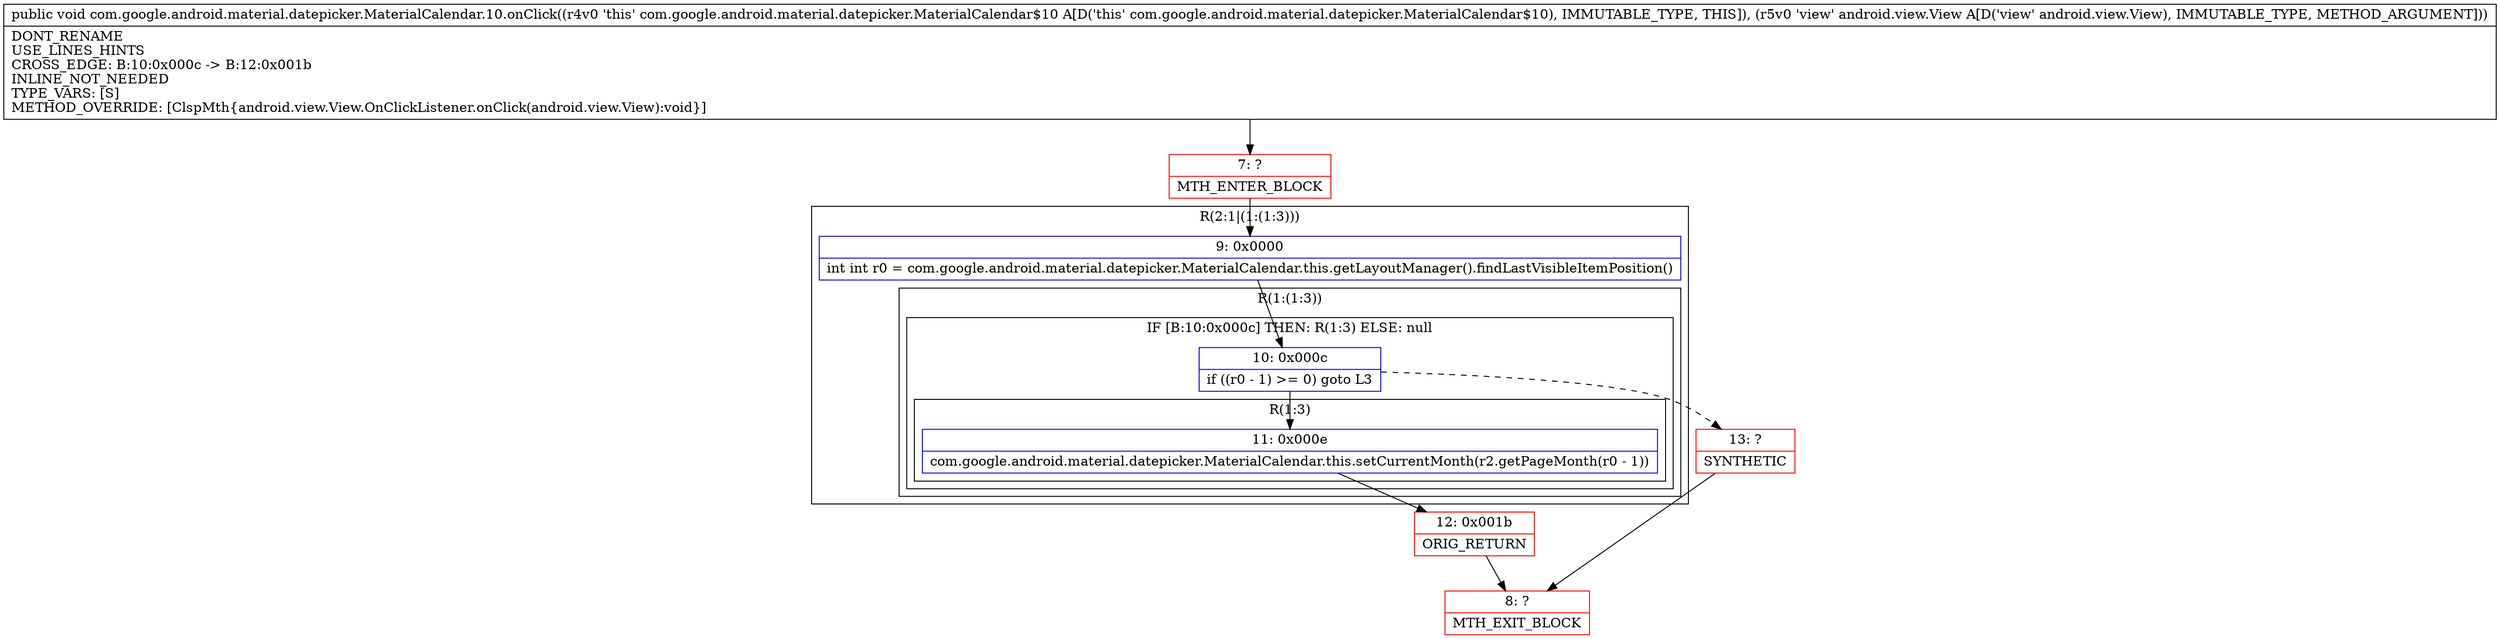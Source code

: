 digraph "CFG forcom.google.android.material.datepicker.MaterialCalendar.10.onClick(Landroid\/view\/View;)V" {
subgraph cluster_Region_13109784 {
label = "R(2:1|(1:(1:3)))";
node [shape=record,color=blue];
Node_9 [shape=record,label="{9\:\ 0x0000|int int r0 = com.google.android.material.datepicker.MaterialCalendar.this.getLayoutManager().findLastVisibleItemPosition()\l}"];
subgraph cluster_Region_68127594 {
label = "R(1:(1:3))";
node [shape=record,color=blue];
subgraph cluster_IfRegion_980995871 {
label = "IF [B:10:0x000c] THEN: R(1:3) ELSE: null";
node [shape=record,color=blue];
Node_10 [shape=record,label="{10\:\ 0x000c|if ((r0 \- 1) \>= 0) goto L3\l}"];
subgraph cluster_Region_1066106252 {
label = "R(1:3)";
node [shape=record,color=blue];
Node_11 [shape=record,label="{11\:\ 0x000e|com.google.android.material.datepicker.MaterialCalendar.this.setCurrentMonth(r2.getPageMonth(r0 \- 1))\l}"];
}
}
}
}
Node_7 [shape=record,color=red,label="{7\:\ ?|MTH_ENTER_BLOCK\l}"];
Node_12 [shape=record,color=red,label="{12\:\ 0x001b|ORIG_RETURN\l}"];
Node_8 [shape=record,color=red,label="{8\:\ ?|MTH_EXIT_BLOCK\l}"];
Node_13 [shape=record,color=red,label="{13\:\ ?|SYNTHETIC\l}"];
MethodNode[shape=record,label="{public void com.google.android.material.datepicker.MaterialCalendar.10.onClick((r4v0 'this' com.google.android.material.datepicker.MaterialCalendar$10 A[D('this' com.google.android.material.datepicker.MaterialCalendar$10), IMMUTABLE_TYPE, THIS]), (r5v0 'view' android.view.View A[D('view' android.view.View), IMMUTABLE_TYPE, METHOD_ARGUMENT]))  | DONT_RENAME\lUSE_LINES_HINTS\lCROSS_EDGE: B:10:0x000c \-\> B:12:0x001b\lINLINE_NOT_NEEDED\lTYPE_VARS: [S]\lMETHOD_OVERRIDE: [ClspMth\{android.view.View.OnClickListener.onClick(android.view.View):void\}]\l}"];
MethodNode -> Node_7;Node_9 -> Node_10;
Node_10 -> Node_11;
Node_10 -> Node_13[style=dashed];
Node_11 -> Node_12;
Node_7 -> Node_9;
Node_12 -> Node_8;
Node_13 -> Node_8;
}

